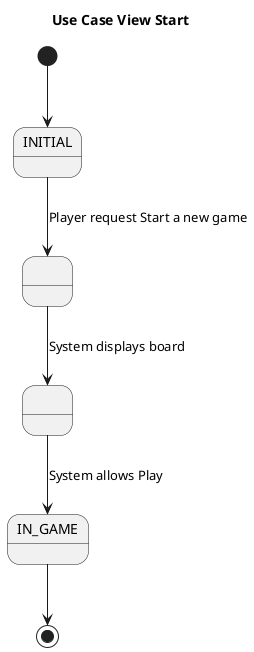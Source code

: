 @startuml UseCaseViewContext
title Use Case View Start

state INITIAL
state IN_GAME
state A as " "
state B as " "

[*] --> INITIAL
INITIAL --> A : Player request Start a new game
A --> B : System displays board
B --> IN_GAME : System allows Play
IN_GAME --> [*] 
@enduml